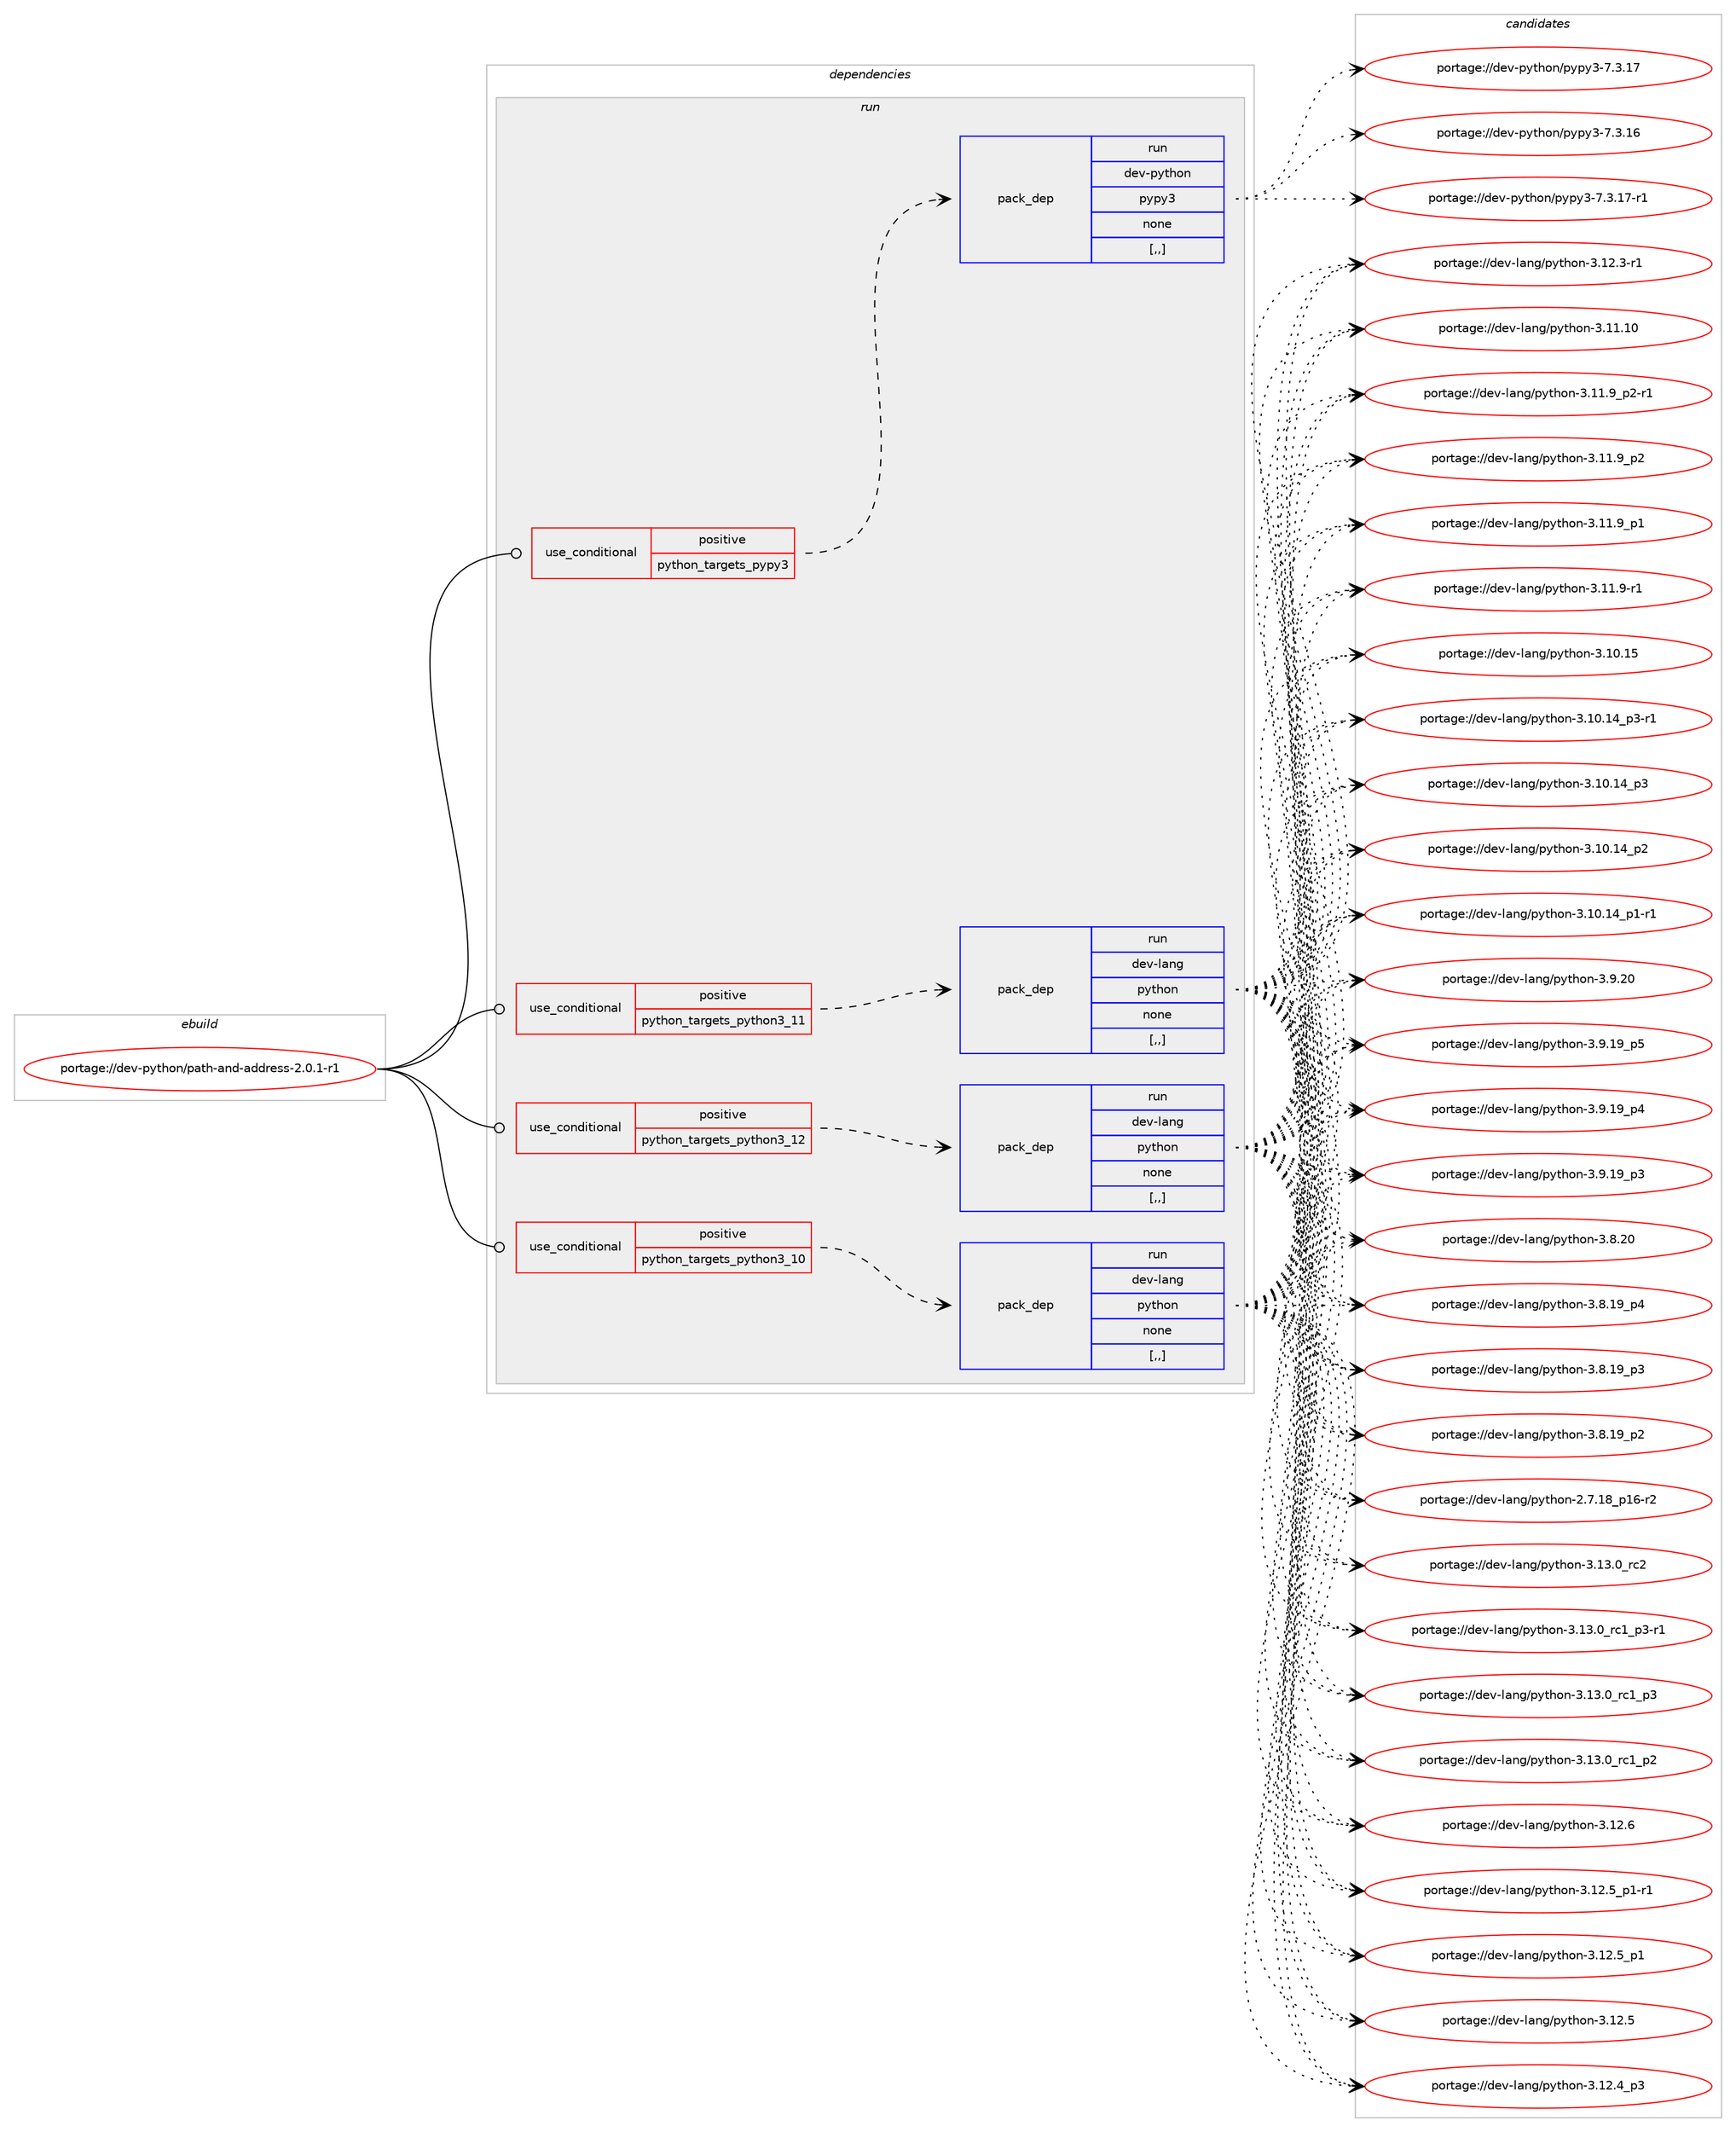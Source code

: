 digraph prolog {

# *************
# Graph options
# *************

newrank=true;
concentrate=true;
compound=true;
graph [rankdir=LR,fontname=Helvetica,fontsize=10,ranksep=1.5];#, ranksep=2.5, nodesep=0.2];
edge  [arrowhead=vee];
node  [fontname=Helvetica,fontsize=10];

# **********
# The ebuild
# **********

subgraph cluster_leftcol {
color=gray;
label=<<i>ebuild</i>>;
id [label="portage://dev-python/path-and-address-2.0.1-r1", color=red, width=4, href="../dev-python/path-and-address-2.0.1-r1.svg"];
}

# ****************
# The dependencies
# ****************

subgraph cluster_midcol {
color=gray;
label=<<i>dependencies</i>>;
subgraph cluster_compile {
fillcolor="#eeeeee";
style=filled;
label=<<i>compile</i>>;
}
subgraph cluster_compileandrun {
fillcolor="#eeeeee";
style=filled;
label=<<i>compile and run</i>>;
}
subgraph cluster_run {
fillcolor="#eeeeee";
style=filled;
label=<<i>run</i>>;
subgraph cond166150 {
dependency648338 [label=<<TABLE BORDER="0" CELLBORDER="1" CELLSPACING="0" CELLPADDING="4"><TR><TD ROWSPAN="3" CELLPADDING="10">use_conditional</TD></TR><TR><TD>positive</TD></TR><TR><TD>python_targets_pypy3</TD></TR></TABLE>>, shape=none, color=red];
subgraph pack477367 {
dependency648339 [label=<<TABLE BORDER="0" CELLBORDER="1" CELLSPACING="0" CELLPADDING="4" WIDTH="220"><TR><TD ROWSPAN="6" CELLPADDING="30">pack_dep</TD></TR><TR><TD WIDTH="110">run</TD></TR><TR><TD>dev-python</TD></TR><TR><TD>pypy3</TD></TR><TR><TD>none</TD></TR><TR><TD>[,,]</TD></TR></TABLE>>, shape=none, color=blue];
}
dependency648338:e -> dependency648339:w [weight=20,style="dashed",arrowhead="vee"];
}
id:e -> dependency648338:w [weight=20,style="solid",arrowhead="odot"];
subgraph cond166151 {
dependency648340 [label=<<TABLE BORDER="0" CELLBORDER="1" CELLSPACING="0" CELLPADDING="4"><TR><TD ROWSPAN="3" CELLPADDING="10">use_conditional</TD></TR><TR><TD>positive</TD></TR><TR><TD>python_targets_python3_10</TD></TR></TABLE>>, shape=none, color=red];
subgraph pack477368 {
dependency648341 [label=<<TABLE BORDER="0" CELLBORDER="1" CELLSPACING="0" CELLPADDING="4" WIDTH="220"><TR><TD ROWSPAN="6" CELLPADDING="30">pack_dep</TD></TR><TR><TD WIDTH="110">run</TD></TR><TR><TD>dev-lang</TD></TR><TR><TD>python</TD></TR><TR><TD>none</TD></TR><TR><TD>[,,]</TD></TR></TABLE>>, shape=none, color=blue];
}
dependency648340:e -> dependency648341:w [weight=20,style="dashed",arrowhead="vee"];
}
id:e -> dependency648340:w [weight=20,style="solid",arrowhead="odot"];
subgraph cond166152 {
dependency648342 [label=<<TABLE BORDER="0" CELLBORDER="1" CELLSPACING="0" CELLPADDING="4"><TR><TD ROWSPAN="3" CELLPADDING="10">use_conditional</TD></TR><TR><TD>positive</TD></TR><TR><TD>python_targets_python3_11</TD></TR></TABLE>>, shape=none, color=red];
subgraph pack477369 {
dependency648343 [label=<<TABLE BORDER="0" CELLBORDER="1" CELLSPACING="0" CELLPADDING="4" WIDTH="220"><TR><TD ROWSPAN="6" CELLPADDING="30">pack_dep</TD></TR><TR><TD WIDTH="110">run</TD></TR><TR><TD>dev-lang</TD></TR><TR><TD>python</TD></TR><TR><TD>none</TD></TR><TR><TD>[,,]</TD></TR></TABLE>>, shape=none, color=blue];
}
dependency648342:e -> dependency648343:w [weight=20,style="dashed",arrowhead="vee"];
}
id:e -> dependency648342:w [weight=20,style="solid",arrowhead="odot"];
subgraph cond166153 {
dependency648344 [label=<<TABLE BORDER="0" CELLBORDER="1" CELLSPACING="0" CELLPADDING="4"><TR><TD ROWSPAN="3" CELLPADDING="10">use_conditional</TD></TR><TR><TD>positive</TD></TR><TR><TD>python_targets_python3_12</TD></TR></TABLE>>, shape=none, color=red];
subgraph pack477370 {
dependency648345 [label=<<TABLE BORDER="0" CELLBORDER="1" CELLSPACING="0" CELLPADDING="4" WIDTH="220"><TR><TD ROWSPAN="6" CELLPADDING="30">pack_dep</TD></TR><TR><TD WIDTH="110">run</TD></TR><TR><TD>dev-lang</TD></TR><TR><TD>python</TD></TR><TR><TD>none</TD></TR><TR><TD>[,,]</TD></TR></TABLE>>, shape=none, color=blue];
}
dependency648344:e -> dependency648345:w [weight=20,style="dashed",arrowhead="vee"];
}
id:e -> dependency648344:w [weight=20,style="solid",arrowhead="odot"];
}
}

# **************
# The candidates
# **************

subgraph cluster_choices {
rank=same;
color=gray;
label=<<i>candidates</i>>;

subgraph choice477367 {
color=black;
nodesep=1;
choice100101118451121211161041111104711212111212151455546514649554511449 [label="portage://dev-python/pypy3-7.3.17-r1", color=red, width=4,href="../dev-python/pypy3-7.3.17-r1.svg"];
choice10010111845112121116104111110471121211121215145554651464955 [label="portage://dev-python/pypy3-7.3.17", color=red, width=4,href="../dev-python/pypy3-7.3.17.svg"];
choice10010111845112121116104111110471121211121215145554651464954 [label="portage://dev-python/pypy3-7.3.16", color=red, width=4,href="../dev-python/pypy3-7.3.16.svg"];
dependency648339:e -> choice100101118451121211161041111104711212111212151455546514649554511449:w [style=dotted,weight="100"];
dependency648339:e -> choice10010111845112121116104111110471121211121215145554651464955:w [style=dotted,weight="100"];
dependency648339:e -> choice10010111845112121116104111110471121211121215145554651464954:w [style=dotted,weight="100"];
}
subgraph choice477368 {
color=black;
nodesep=1;
choice10010111845108971101034711212111610411111045514649514648951149950 [label="portage://dev-lang/python-3.13.0_rc2", color=red, width=4,href="../dev-lang/python-3.13.0_rc2.svg"];
choice1001011184510897110103471121211161041111104551464951464895114994995112514511449 [label="portage://dev-lang/python-3.13.0_rc1_p3-r1", color=red, width=4,href="../dev-lang/python-3.13.0_rc1_p3-r1.svg"];
choice100101118451089711010347112121116104111110455146495146489511499499511251 [label="portage://dev-lang/python-3.13.0_rc1_p3", color=red, width=4,href="../dev-lang/python-3.13.0_rc1_p3.svg"];
choice100101118451089711010347112121116104111110455146495146489511499499511250 [label="portage://dev-lang/python-3.13.0_rc1_p2", color=red, width=4,href="../dev-lang/python-3.13.0_rc1_p2.svg"];
choice10010111845108971101034711212111610411111045514649504654 [label="portage://dev-lang/python-3.12.6", color=red, width=4,href="../dev-lang/python-3.12.6.svg"];
choice1001011184510897110103471121211161041111104551464950465395112494511449 [label="portage://dev-lang/python-3.12.5_p1-r1", color=red, width=4,href="../dev-lang/python-3.12.5_p1-r1.svg"];
choice100101118451089711010347112121116104111110455146495046539511249 [label="portage://dev-lang/python-3.12.5_p1", color=red, width=4,href="../dev-lang/python-3.12.5_p1.svg"];
choice10010111845108971101034711212111610411111045514649504653 [label="portage://dev-lang/python-3.12.5", color=red, width=4,href="../dev-lang/python-3.12.5.svg"];
choice100101118451089711010347112121116104111110455146495046529511251 [label="portage://dev-lang/python-3.12.4_p3", color=red, width=4,href="../dev-lang/python-3.12.4_p3.svg"];
choice100101118451089711010347112121116104111110455146495046514511449 [label="portage://dev-lang/python-3.12.3-r1", color=red, width=4,href="../dev-lang/python-3.12.3-r1.svg"];
choice1001011184510897110103471121211161041111104551464949464948 [label="portage://dev-lang/python-3.11.10", color=red, width=4,href="../dev-lang/python-3.11.10.svg"];
choice1001011184510897110103471121211161041111104551464949465795112504511449 [label="portage://dev-lang/python-3.11.9_p2-r1", color=red, width=4,href="../dev-lang/python-3.11.9_p2-r1.svg"];
choice100101118451089711010347112121116104111110455146494946579511250 [label="portage://dev-lang/python-3.11.9_p2", color=red, width=4,href="../dev-lang/python-3.11.9_p2.svg"];
choice100101118451089711010347112121116104111110455146494946579511249 [label="portage://dev-lang/python-3.11.9_p1", color=red, width=4,href="../dev-lang/python-3.11.9_p1.svg"];
choice100101118451089711010347112121116104111110455146494946574511449 [label="portage://dev-lang/python-3.11.9-r1", color=red, width=4,href="../dev-lang/python-3.11.9-r1.svg"];
choice1001011184510897110103471121211161041111104551464948464953 [label="portage://dev-lang/python-3.10.15", color=red, width=4,href="../dev-lang/python-3.10.15.svg"];
choice100101118451089711010347112121116104111110455146494846495295112514511449 [label="portage://dev-lang/python-3.10.14_p3-r1", color=red, width=4,href="../dev-lang/python-3.10.14_p3-r1.svg"];
choice10010111845108971101034711212111610411111045514649484649529511251 [label="portage://dev-lang/python-3.10.14_p3", color=red, width=4,href="../dev-lang/python-3.10.14_p3.svg"];
choice10010111845108971101034711212111610411111045514649484649529511250 [label="portage://dev-lang/python-3.10.14_p2", color=red, width=4,href="../dev-lang/python-3.10.14_p2.svg"];
choice100101118451089711010347112121116104111110455146494846495295112494511449 [label="portage://dev-lang/python-3.10.14_p1-r1", color=red, width=4,href="../dev-lang/python-3.10.14_p1-r1.svg"];
choice10010111845108971101034711212111610411111045514657465048 [label="portage://dev-lang/python-3.9.20", color=red, width=4,href="../dev-lang/python-3.9.20.svg"];
choice100101118451089711010347112121116104111110455146574649579511253 [label="portage://dev-lang/python-3.9.19_p5", color=red, width=4,href="../dev-lang/python-3.9.19_p5.svg"];
choice100101118451089711010347112121116104111110455146574649579511252 [label="portage://dev-lang/python-3.9.19_p4", color=red, width=4,href="../dev-lang/python-3.9.19_p4.svg"];
choice100101118451089711010347112121116104111110455146574649579511251 [label="portage://dev-lang/python-3.9.19_p3", color=red, width=4,href="../dev-lang/python-3.9.19_p3.svg"];
choice10010111845108971101034711212111610411111045514656465048 [label="portage://dev-lang/python-3.8.20", color=red, width=4,href="../dev-lang/python-3.8.20.svg"];
choice100101118451089711010347112121116104111110455146564649579511252 [label="portage://dev-lang/python-3.8.19_p4", color=red, width=4,href="../dev-lang/python-3.8.19_p4.svg"];
choice100101118451089711010347112121116104111110455146564649579511251 [label="portage://dev-lang/python-3.8.19_p3", color=red, width=4,href="../dev-lang/python-3.8.19_p3.svg"];
choice100101118451089711010347112121116104111110455146564649579511250 [label="portage://dev-lang/python-3.8.19_p2", color=red, width=4,href="../dev-lang/python-3.8.19_p2.svg"];
choice100101118451089711010347112121116104111110455046554649569511249544511450 [label="portage://dev-lang/python-2.7.18_p16-r2", color=red, width=4,href="../dev-lang/python-2.7.18_p16-r2.svg"];
dependency648341:e -> choice10010111845108971101034711212111610411111045514649514648951149950:w [style=dotted,weight="100"];
dependency648341:e -> choice1001011184510897110103471121211161041111104551464951464895114994995112514511449:w [style=dotted,weight="100"];
dependency648341:e -> choice100101118451089711010347112121116104111110455146495146489511499499511251:w [style=dotted,weight="100"];
dependency648341:e -> choice100101118451089711010347112121116104111110455146495146489511499499511250:w [style=dotted,weight="100"];
dependency648341:e -> choice10010111845108971101034711212111610411111045514649504654:w [style=dotted,weight="100"];
dependency648341:e -> choice1001011184510897110103471121211161041111104551464950465395112494511449:w [style=dotted,weight="100"];
dependency648341:e -> choice100101118451089711010347112121116104111110455146495046539511249:w [style=dotted,weight="100"];
dependency648341:e -> choice10010111845108971101034711212111610411111045514649504653:w [style=dotted,weight="100"];
dependency648341:e -> choice100101118451089711010347112121116104111110455146495046529511251:w [style=dotted,weight="100"];
dependency648341:e -> choice100101118451089711010347112121116104111110455146495046514511449:w [style=dotted,weight="100"];
dependency648341:e -> choice1001011184510897110103471121211161041111104551464949464948:w [style=dotted,weight="100"];
dependency648341:e -> choice1001011184510897110103471121211161041111104551464949465795112504511449:w [style=dotted,weight="100"];
dependency648341:e -> choice100101118451089711010347112121116104111110455146494946579511250:w [style=dotted,weight="100"];
dependency648341:e -> choice100101118451089711010347112121116104111110455146494946579511249:w [style=dotted,weight="100"];
dependency648341:e -> choice100101118451089711010347112121116104111110455146494946574511449:w [style=dotted,weight="100"];
dependency648341:e -> choice1001011184510897110103471121211161041111104551464948464953:w [style=dotted,weight="100"];
dependency648341:e -> choice100101118451089711010347112121116104111110455146494846495295112514511449:w [style=dotted,weight="100"];
dependency648341:e -> choice10010111845108971101034711212111610411111045514649484649529511251:w [style=dotted,weight="100"];
dependency648341:e -> choice10010111845108971101034711212111610411111045514649484649529511250:w [style=dotted,weight="100"];
dependency648341:e -> choice100101118451089711010347112121116104111110455146494846495295112494511449:w [style=dotted,weight="100"];
dependency648341:e -> choice10010111845108971101034711212111610411111045514657465048:w [style=dotted,weight="100"];
dependency648341:e -> choice100101118451089711010347112121116104111110455146574649579511253:w [style=dotted,weight="100"];
dependency648341:e -> choice100101118451089711010347112121116104111110455146574649579511252:w [style=dotted,weight="100"];
dependency648341:e -> choice100101118451089711010347112121116104111110455146574649579511251:w [style=dotted,weight="100"];
dependency648341:e -> choice10010111845108971101034711212111610411111045514656465048:w [style=dotted,weight="100"];
dependency648341:e -> choice100101118451089711010347112121116104111110455146564649579511252:w [style=dotted,weight="100"];
dependency648341:e -> choice100101118451089711010347112121116104111110455146564649579511251:w [style=dotted,weight="100"];
dependency648341:e -> choice100101118451089711010347112121116104111110455146564649579511250:w [style=dotted,weight="100"];
dependency648341:e -> choice100101118451089711010347112121116104111110455046554649569511249544511450:w [style=dotted,weight="100"];
}
subgraph choice477369 {
color=black;
nodesep=1;
choice10010111845108971101034711212111610411111045514649514648951149950 [label="portage://dev-lang/python-3.13.0_rc2", color=red, width=4,href="../dev-lang/python-3.13.0_rc2.svg"];
choice1001011184510897110103471121211161041111104551464951464895114994995112514511449 [label="portage://dev-lang/python-3.13.0_rc1_p3-r1", color=red, width=4,href="../dev-lang/python-3.13.0_rc1_p3-r1.svg"];
choice100101118451089711010347112121116104111110455146495146489511499499511251 [label="portage://dev-lang/python-3.13.0_rc1_p3", color=red, width=4,href="../dev-lang/python-3.13.0_rc1_p3.svg"];
choice100101118451089711010347112121116104111110455146495146489511499499511250 [label="portage://dev-lang/python-3.13.0_rc1_p2", color=red, width=4,href="../dev-lang/python-3.13.0_rc1_p2.svg"];
choice10010111845108971101034711212111610411111045514649504654 [label="portage://dev-lang/python-3.12.6", color=red, width=4,href="../dev-lang/python-3.12.6.svg"];
choice1001011184510897110103471121211161041111104551464950465395112494511449 [label="portage://dev-lang/python-3.12.5_p1-r1", color=red, width=4,href="../dev-lang/python-3.12.5_p1-r1.svg"];
choice100101118451089711010347112121116104111110455146495046539511249 [label="portage://dev-lang/python-3.12.5_p1", color=red, width=4,href="../dev-lang/python-3.12.5_p1.svg"];
choice10010111845108971101034711212111610411111045514649504653 [label="portage://dev-lang/python-3.12.5", color=red, width=4,href="../dev-lang/python-3.12.5.svg"];
choice100101118451089711010347112121116104111110455146495046529511251 [label="portage://dev-lang/python-3.12.4_p3", color=red, width=4,href="../dev-lang/python-3.12.4_p3.svg"];
choice100101118451089711010347112121116104111110455146495046514511449 [label="portage://dev-lang/python-3.12.3-r1", color=red, width=4,href="../dev-lang/python-3.12.3-r1.svg"];
choice1001011184510897110103471121211161041111104551464949464948 [label="portage://dev-lang/python-3.11.10", color=red, width=4,href="../dev-lang/python-3.11.10.svg"];
choice1001011184510897110103471121211161041111104551464949465795112504511449 [label="portage://dev-lang/python-3.11.9_p2-r1", color=red, width=4,href="../dev-lang/python-3.11.9_p2-r1.svg"];
choice100101118451089711010347112121116104111110455146494946579511250 [label="portage://dev-lang/python-3.11.9_p2", color=red, width=4,href="../dev-lang/python-3.11.9_p2.svg"];
choice100101118451089711010347112121116104111110455146494946579511249 [label="portage://dev-lang/python-3.11.9_p1", color=red, width=4,href="../dev-lang/python-3.11.9_p1.svg"];
choice100101118451089711010347112121116104111110455146494946574511449 [label="portage://dev-lang/python-3.11.9-r1", color=red, width=4,href="../dev-lang/python-3.11.9-r1.svg"];
choice1001011184510897110103471121211161041111104551464948464953 [label="portage://dev-lang/python-3.10.15", color=red, width=4,href="../dev-lang/python-3.10.15.svg"];
choice100101118451089711010347112121116104111110455146494846495295112514511449 [label="portage://dev-lang/python-3.10.14_p3-r1", color=red, width=4,href="../dev-lang/python-3.10.14_p3-r1.svg"];
choice10010111845108971101034711212111610411111045514649484649529511251 [label="portage://dev-lang/python-3.10.14_p3", color=red, width=4,href="../dev-lang/python-3.10.14_p3.svg"];
choice10010111845108971101034711212111610411111045514649484649529511250 [label="portage://dev-lang/python-3.10.14_p2", color=red, width=4,href="../dev-lang/python-3.10.14_p2.svg"];
choice100101118451089711010347112121116104111110455146494846495295112494511449 [label="portage://dev-lang/python-3.10.14_p1-r1", color=red, width=4,href="../dev-lang/python-3.10.14_p1-r1.svg"];
choice10010111845108971101034711212111610411111045514657465048 [label="portage://dev-lang/python-3.9.20", color=red, width=4,href="../dev-lang/python-3.9.20.svg"];
choice100101118451089711010347112121116104111110455146574649579511253 [label="portage://dev-lang/python-3.9.19_p5", color=red, width=4,href="../dev-lang/python-3.9.19_p5.svg"];
choice100101118451089711010347112121116104111110455146574649579511252 [label="portage://dev-lang/python-3.9.19_p4", color=red, width=4,href="../dev-lang/python-3.9.19_p4.svg"];
choice100101118451089711010347112121116104111110455146574649579511251 [label="portage://dev-lang/python-3.9.19_p3", color=red, width=4,href="../dev-lang/python-3.9.19_p3.svg"];
choice10010111845108971101034711212111610411111045514656465048 [label="portage://dev-lang/python-3.8.20", color=red, width=4,href="../dev-lang/python-3.8.20.svg"];
choice100101118451089711010347112121116104111110455146564649579511252 [label="portage://dev-lang/python-3.8.19_p4", color=red, width=4,href="../dev-lang/python-3.8.19_p4.svg"];
choice100101118451089711010347112121116104111110455146564649579511251 [label="portage://dev-lang/python-3.8.19_p3", color=red, width=4,href="../dev-lang/python-3.8.19_p3.svg"];
choice100101118451089711010347112121116104111110455146564649579511250 [label="portage://dev-lang/python-3.8.19_p2", color=red, width=4,href="../dev-lang/python-3.8.19_p2.svg"];
choice100101118451089711010347112121116104111110455046554649569511249544511450 [label="portage://dev-lang/python-2.7.18_p16-r2", color=red, width=4,href="../dev-lang/python-2.7.18_p16-r2.svg"];
dependency648343:e -> choice10010111845108971101034711212111610411111045514649514648951149950:w [style=dotted,weight="100"];
dependency648343:e -> choice1001011184510897110103471121211161041111104551464951464895114994995112514511449:w [style=dotted,weight="100"];
dependency648343:e -> choice100101118451089711010347112121116104111110455146495146489511499499511251:w [style=dotted,weight="100"];
dependency648343:e -> choice100101118451089711010347112121116104111110455146495146489511499499511250:w [style=dotted,weight="100"];
dependency648343:e -> choice10010111845108971101034711212111610411111045514649504654:w [style=dotted,weight="100"];
dependency648343:e -> choice1001011184510897110103471121211161041111104551464950465395112494511449:w [style=dotted,weight="100"];
dependency648343:e -> choice100101118451089711010347112121116104111110455146495046539511249:w [style=dotted,weight="100"];
dependency648343:e -> choice10010111845108971101034711212111610411111045514649504653:w [style=dotted,weight="100"];
dependency648343:e -> choice100101118451089711010347112121116104111110455146495046529511251:w [style=dotted,weight="100"];
dependency648343:e -> choice100101118451089711010347112121116104111110455146495046514511449:w [style=dotted,weight="100"];
dependency648343:e -> choice1001011184510897110103471121211161041111104551464949464948:w [style=dotted,weight="100"];
dependency648343:e -> choice1001011184510897110103471121211161041111104551464949465795112504511449:w [style=dotted,weight="100"];
dependency648343:e -> choice100101118451089711010347112121116104111110455146494946579511250:w [style=dotted,weight="100"];
dependency648343:e -> choice100101118451089711010347112121116104111110455146494946579511249:w [style=dotted,weight="100"];
dependency648343:e -> choice100101118451089711010347112121116104111110455146494946574511449:w [style=dotted,weight="100"];
dependency648343:e -> choice1001011184510897110103471121211161041111104551464948464953:w [style=dotted,weight="100"];
dependency648343:e -> choice100101118451089711010347112121116104111110455146494846495295112514511449:w [style=dotted,weight="100"];
dependency648343:e -> choice10010111845108971101034711212111610411111045514649484649529511251:w [style=dotted,weight="100"];
dependency648343:e -> choice10010111845108971101034711212111610411111045514649484649529511250:w [style=dotted,weight="100"];
dependency648343:e -> choice100101118451089711010347112121116104111110455146494846495295112494511449:w [style=dotted,weight="100"];
dependency648343:e -> choice10010111845108971101034711212111610411111045514657465048:w [style=dotted,weight="100"];
dependency648343:e -> choice100101118451089711010347112121116104111110455146574649579511253:w [style=dotted,weight="100"];
dependency648343:e -> choice100101118451089711010347112121116104111110455146574649579511252:w [style=dotted,weight="100"];
dependency648343:e -> choice100101118451089711010347112121116104111110455146574649579511251:w [style=dotted,weight="100"];
dependency648343:e -> choice10010111845108971101034711212111610411111045514656465048:w [style=dotted,weight="100"];
dependency648343:e -> choice100101118451089711010347112121116104111110455146564649579511252:w [style=dotted,weight="100"];
dependency648343:e -> choice100101118451089711010347112121116104111110455146564649579511251:w [style=dotted,weight="100"];
dependency648343:e -> choice100101118451089711010347112121116104111110455146564649579511250:w [style=dotted,weight="100"];
dependency648343:e -> choice100101118451089711010347112121116104111110455046554649569511249544511450:w [style=dotted,weight="100"];
}
subgraph choice477370 {
color=black;
nodesep=1;
choice10010111845108971101034711212111610411111045514649514648951149950 [label="portage://dev-lang/python-3.13.0_rc2", color=red, width=4,href="../dev-lang/python-3.13.0_rc2.svg"];
choice1001011184510897110103471121211161041111104551464951464895114994995112514511449 [label="portage://dev-lang/python-3.13.0_rc1_p3-r1", color=red, width=4,href="../dev-lang/python-3.13.0_rc1_p3-r1.svg"];
choice100101118451089711010347112121116104111110455146495146489511499499511251 [label="portage://dev-lang/python-3.13.0_rc1_p3", color=red, width=4,href="../dev-lang/python-3.13.0_rc1_p3.svg"];
choice100101118451089711010347112121116104111110455146495146489511499499511250 [label="portage://dev-lang/python-3.13.0_rc1_p2", color=red, width=4,href="../dev-lang/python-3.13.0_rc1_p2.svg"];
choice10010111845108971101034711212111610411111045514649504654 [label="portage://dev-lang/python-3.12.6", color=red, width=4,href="../dev-lang/python-3.12.6.svg"];
choice1001011184510897110103471121211161041111104551464950465395112494511449 [label="portage://dev-lang/python-3.12.5_p1-r1", color=red, width=4,href="../dev-lang/python-3.12.5_p1-r1.svg"];
choice100101118451089711010347112121116104111110455146495046539511249 [label="portage://dev-lang/python-3.12.5_p1", color=red, width=4,href="../dev-lang/python-3.12.5_p1.svg"];
choice10010111845108971101034711212111610411111045514649504653 [label="portage://dev-lang/python-3.12.5", color=red, width=4,href="../dev-lang/python-3.12.5.svg"];
choice100101118451089711010347112121116104111110455146495046529511251 [label="portage://dev-lang/python-3.12.4_p3", color=red, width=4,href="../dev-lang/python-3.12.4_p3.svg"];
choice100101118451089711010347112121116104111110455146495046514511449 [label="portage://dev-lang/python-3.12.3-r1", color=red, width=4,href="../dev-lang/python-3.12.3-r1.svg"];
choice1001011184510897110103471121211161041111104551464949464948 [label="portage://dev-lang/python-3.11.10", color=red, width=4,href="../dev-lang/python-3.11.10.svg"];
choice1001011184510897110103471121211161041111104551464949465795112504511449 [label="portage://dev-lang/python-3.11.9_p2-r1", color=red, width=4,href="../dev-lang/python-3.11.9_p2-r1.svg"];
choice100101118451089711010347112121116104111110455146494946579511250 [label="portage://dev-lang/python-3.11.9_p2", color=red, width=4,href="../dev-lang/python-3.11.9_p2.svg"];
choice100101118451089711010347112121116104111110455146494946579511249 [label="portage://dev-lang/python-3.11.9_p1", color=red, width=4,href="../dev-lang/python-3.11.9_p1.svg"];
choice100101118451089711010347112121116104111110455146494946574511449 [label="portage://dev-lang/python-3.11.9-r1", color=red, width=4,href="../dev-lang/python-3.11.9-r1.svg"];
choice1001011184510897110103471121211161041111104551464948464953 [label="portage://dev-lang/python-3.10.15", color=red, width=4,href="../dev-lang/python-3.10.15.svg"];
choice100101118451089711010347112121116104111110455146494846495295112514511449 [label="portage://dev-lang/python-3.10.14_p3-r1", color=red, width=4,href="../dev-lang/python-3.10.14_p3-r1.svg"];
choice10010111845108971101034711212111610411111045514649484649529511251 [label="portage://dev-lang/python-3.10.14_p3", color=red, width=4,href="../dev-lang/python-3.10.14_p3.svg"];
choice10010111845108971101034711212111610411111045514649484649529511250 [label="portage://dev-lang/python-3.10.14_p2", color=red, width=4,href="../dev-lang/python-3.10.14_p2.svg"];
choice100101118451089711010347112121116104111110455146494846495295112494511449 [label="portage://dev-lang/python-3.10.14_p1-r1", color=red, width=4,href="../dev-lang/python-3.10.14_p1-r1.svg"];
choice10010111845108971101034711212111610411111045514657465048 [label="portage://dev-lang/python-3.9.20", color=red, width=4,href="../dev-lang/python-3.9.20.svg"];
choice100101118451089711010347112121116104111110455146574649579511253 [label="portage://dev-lang/python-3.9.19_p5", color=red, width=4,href="../dev-lang/python-3.9.19_p5.svg"];
choice100101118451089711010347112121116104111110455146574649579511252 [label="portage://dev-lang/python-3.9.19_p4", color=red, width=4,href="../dev-lang/python-3.9.19_p4.svg"];
choice100101118451089711010347112121116104111110455146574649579511251 [label="portage://dev-lang/python-3.9.19_p3", color=red, width=4,href="../dev-lang/python-3.9.19_p3.svg"];
choice10010111845108971101034711212111610411111045514656465048 [label="portage://dev-lang/python-3.8.20", color=red, width=4,href="../dev-lang/python-3.8.20.svg"];
choice100101118451089711010347112121116104111110455146564649579511252 [label="portage://dev-lang/python-3.8.19_p4", color=red, width=4,href="../dev-lang/python-3.8.19_p4.svg"];
choice100101118451089711010347112121116104111110455146564649579511251 [label="portage://dev-lang/python-3.8.19_p3", color=red, width=4,href="../dev-lang/python-3.8.19_p3.svg"];
choice100101118451089711010347112121116104111110455146564649579511250 [label="portage://dev-lang/python-3.8.19_p2", color=red, width=4,href="../dev-lang/python-3.8.19_p2.svg"];
choice100101118451089711010347112121116104111110455046554649569511249544511450 [label="portage://dev-lang/python-2.7.18_p16-r2", color=red, width=4,href="../dev-lang/python-2.7.18_p16-r2.svg"];
dependency648345:e -> choice10010111845108971101034711212111610411111045514649514648951149950:w [style=dotted,weight="100"];
dependency648345:e -> choice1001011184510897110103471121211161041111104551464951464895114994995112514511449:w [style=dotted,weight="100"];
dependency648345:e -> choice100101118451089711010347112121116104111110455146495146489511499499511251:w [style=dotted,weight="100"];
dependency648345:e -> choice100101118451089711010347112121116104111110455146495146489511499499511250:w [style=dotted,weight="100"];
dependency648345:e -> choice10010111845108971101034711212111610411111045514649504654:w [style=dotted,weight="100"];
dependency648345:e -> choice1001011184510897110103471121211161041111104551464950465395112494511449:w [style=dotted,weight="100"];
dependency648345:e -> choice100101118451089711010347112121116104111110455146495046539511249:w [style=dotted,weight="100"];
dependency648345:e -> choice10010111845108971101034711212111610411111045514649504653:w [style=dotted,weight="100"];
dependency648345:e -> choice100101118451089711010347112121116104111110455146495046529511251:w [style=dotted,weight="100"];
dependency648345:e -> choice100101118451089711010347112121116104111110455146495046514511449:w [style=dotted,weight="100"];
dependency648345:e -> choice1001011184510897110103471121211161041111104551464949464948:w [style=dotted,weight="100"];
dependency648345:e -> choice1001011184510897110103471121211161041111104551464949465795112504511449:w [style=dotted,weight="100"];
dependency648345:e -> choice100101118451089711010347112121116104111110455146494946579511250:w [style=dotted,weight="100"];
dependency648345:e -> choice100101118451089711010347112121116104111110455146494946579511249:w [style=dotted,weight="100"];
dependency648345:e -> choice100101118451089711010347112121116104111110455146494946574511449:w [style=dotted,weight="100"];
dependency648345:e -> choice1001011184510897110103471121211161041111104551464948464953:w [style=dotted,weight="100"];
dependency648345:e -> choice100101118451089711010347112121116104111110455146494846495295112514511449:w [style=dotted,weight="100"];
dependency648345:e -> choice10010111845108971101034711212111610411111045514649484649529511251:w [style=dotted,weight="100"];
dependency648345:e -> choice10010111845108971101034711212111610411111045514649484649529511250:w [style=dotted,weight="100"];
dependency648345:e -> choice100101118451089711010347112121116104111110455146494846495295112494511449:w [style=dotted,weight="100"];
dependency648345:e -> choice10010111845108971101034711212111610411111045514657465048:w [style=dotted,weight="100"];
dependency648345:e -> choice100101118451089711010347112121116104111110455146574649579511253:w [style=dotted,weight="100"];
dependency648345:e -> choice100101118451089711010347112121116104111110455146574649579511252:w [style=dotted,weight="100"];
dependency648345:e -> choice100101118451089711010347112121116104111110455146574649579511251:w [style=dotted,weight="100"];
dependency648345:e -> choice10010111845108971101034711212111610411111045514656465048:w [style=dotted,weight="100"];
dependency648345:e -> choice100101118451089711010347112121116104111110455146564649579511252:w [style=dotted,weight="100"];
dependency648345:e -> choice100101118451089711010347112121116104111110455146564649579511251:w [style=dotted,weight="100"];
dependency648345:e -> choice100101118451089711010347112121116104111110455146564649579511250:w [style=dotted,weight="100"];
dependency648345:e -> choice100101118451089711010347112121116104111110455046554649569511249544511450:w [style=dotted,weight="100"];
}
}

}
